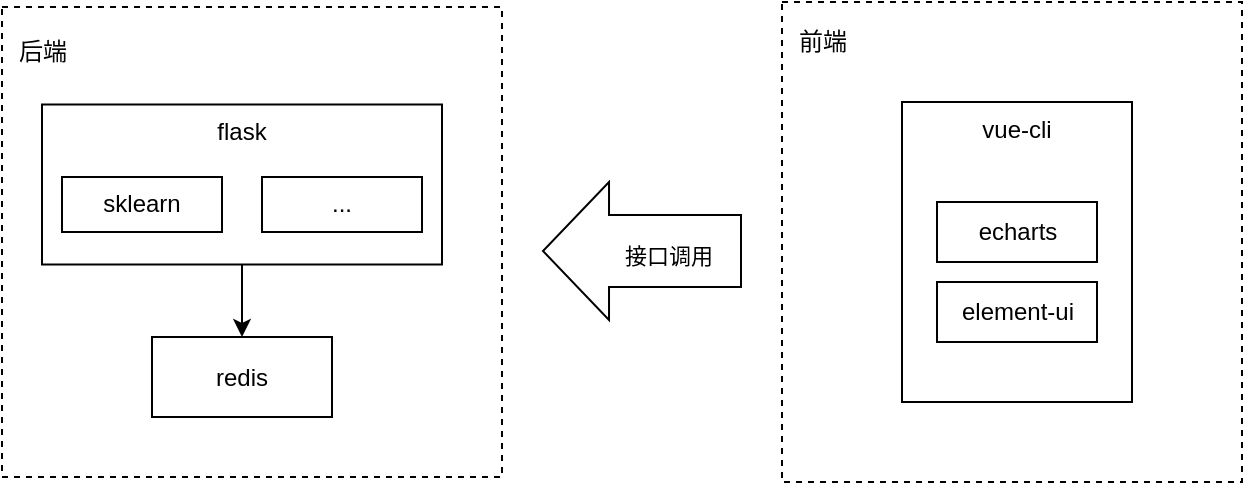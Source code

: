 <mxfile version="15.8.6" type="github">
  <diagram id="L4HA4OOnUadE9KUrvb5v" name="Page-1">
    <mxGraphModel dx="946" dy="452" grid="1" gridSize="10" guides="1" tooltips="1" connect="1" arrows="1" fold="1" page="1" pageScale="1" pageWidth="827" pageHeight="1169" math="0" shadow="0">
      <root>
        <mxCell id="0" />
        <mxCell id="1" parent="0" />
        <mxCell id="DUKJqcFnnqFQV_TgB0XZ-1" value="" style="rounded=0;whiteSpace=wrap;html=1;dashed=1;" vertex="1" parent="1">
          <mxGeometry x="170" y="112.5" width="250" height="235" as="geometry" />
        </mxCell>
        <mxCell id="DUKJqcFnnqFQV_TgB0XZ-2" value="" style="rounded=0;whiteSpace=wrap;html=1;dashed=1;" vertex="1" parent="1">
          <mxGeometry x="560" y="110" width="230" height="240" as="geometry" />
        </mxCell>
        <mxCell id="DUKJqcFnnqFQV_TgB0XZ-5" value="后端" style="text;html=1;align=center;verticalAlign=middle;resizable=0;points=[];autosize=1;strokeColor=none;fillColor=none;" vertex="1" parent="1">
          <mxGeometry x="170" y="125" width="40" height="20" as="geometry" />
        </mxCell>
        <mxCell id="DUKJqcFnnqFQV_TgB0XZ-6" value="前端" style="text;html=1;align=center;verticalAlign=middle;resizable=0;points=[];autosize=1;strokeColor=none;fillColor=none;" vertex="1" parent="1">
          <mxGeometry x="560" y="120" width="40" height="20" as="geometry" />
        </mxCell>
        <mxCell id="DUKJqcFnnqFQV_TgB0XZ-15" value="" style="edgeStyle=orthogonalEdgeStyle;rounded=0;orthogonalLoop=1;jettySize=auto;html=1;" edge="1" parent="1" source="DUKJqcFnnqFQV_TgB0XZ-7" target="DUKJqcFnnqFQV_TgB0XZ-9">
          <mxGeometry relative="1" as="geometry" />
        </mxCell>
        <mxCell id="DUKJqcFnnqFQV_TgB0XZ-7" value="flask" style="rounded=0;whiteSpace=wrap;html=1;verticalAlign=top;" vertex="1" parent="1">
          <mxGeometry x="190" y="161.25" width="200" height="80" as="geometry" />
        </mxCell>
        <mxCell id="DUKJqcFnnqFQV_TgB0XZ-8" value="sklearn" style="rounded=0;whiteSpace=wrap;html=1;" vertex="1" parent="1">
          <mxGeometry x="200" y="197.5" width="80" height="27.5" as="geometry" />
        </mxCell>
        <mxCell id="DUKJqcFnnqFQV_TgB0XZ-9" value="redis" style="rounded=0;whiteSpace=wrap;html=1;" vertex="1" parent="1">
          <mxGeometry x="245" y="277.5" width="90" height="40" as="geometry" />
        </mxCell>
        <mxCell id="DUKJqcFnnqFQV_TgB0XZ-10" value="" style="shape=flexArrow;endArrow=classic;html=1;rounded=0;width=36;endSize=10.67;endWidth=32;" edge="1" parent="1">
          <mxGeometry width="50" height="50" relative="1" as="geometry">
            <mxPoint x="540" y="234.5" as="sourcePoint" />
            <mxPoint x="440" y="234.5" as="targetPoint" />
          </mxGeometry>
        </mxCell>
        <mxCell id="DUKJqcFnnqFQV_TgB0XZ-11" value="接口调用" style="edgeLabel;html=1;align=center;verticalAlign=middle;resizable=0;points=[];" vertex="1" connectable="0" parent="DUKJqcFnnqFQV_TgB0XZ-10">
          <mxGeometry x="-0.26" y="2" relative="1" as="geometry">
            <mxPoint as="offset" />
          </mxGeometry>
        </mxCell>
        <mxCell id="DUKJqcFnnqFQV_TgB0XZ-12" value="vue-cli" style="rounded=0;whiteSpace=wrap;html=1;verticalAlign=top;" vertex="1" parent="1">
          <mxGeometry x="620" y="160" width="115" height="150" as="geometry" />
        </mxCell>
        <mxCell id="DUKJqcFnnqFQV_TgB0XZ-13" value="echarts" style="rounded=0;whiteSpace=wrap;html=1;" vertex="1" parent="1">
          <mxGeometry x="637.5" y="210" width="80" height="30" as="geometry" />
        </mxCell>
        <mxCell id="DUKJqcFnnqFQV_TgB0XZ-14" value="element-ui" style="rounded=0;whiteSpace=wrap;html=1;" vertex="1" parent="1">
          <mxGeometry x="637.5" y="250" width="80" height="30" as="geometry" />
        </mxCell>
        <mxCell id="DUKJqcFnnqFQV_TgB0XZ-16" value="..." style="rounded=0;whiteSpace=wrap;html=1;" vertex="1" parent="1">
          <mxGeometry x="300" y="197.5" width="80" height="27.5" as="geometry" />
        </mxCell>
      </root>
    </mxGraphModel>
  </diagram>
</mxfile>
